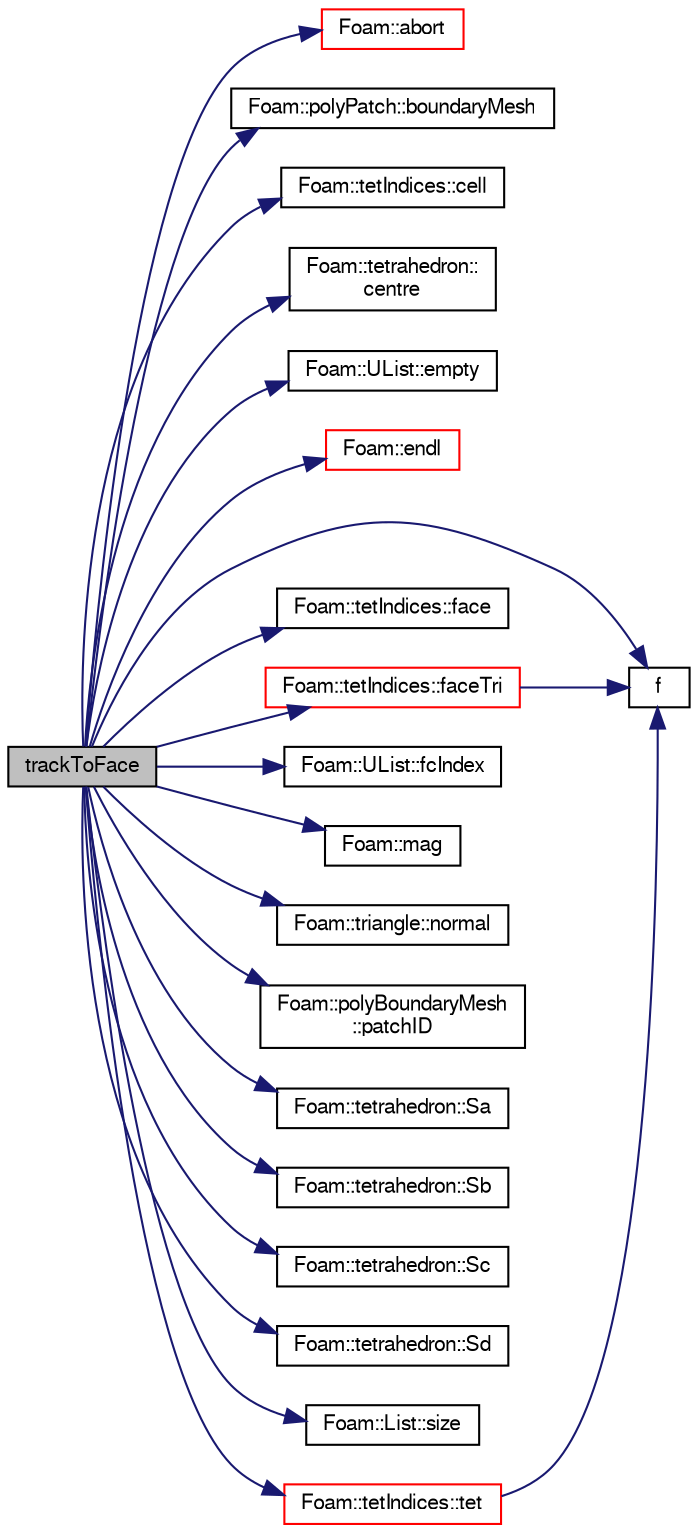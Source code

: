 digraph "trackToFace"
{
  bgcolor="transparent";
  edge [fontname="FreeSans",fontsize="10",labelfontname="FreeSans",labelfontsize="10"];
  node [fontname="FreeSans",fontsize="10",shape=record];
  rankdir="LR";
  Node1 [label="trackToFace",height=0.2,width=0.4,color="black", fillcolor="grey75", style="filled" fontcolor="black"];
  Node1 -> Node2 [color="midnightblue",fontsize="10",style="solid",fontname="FreeSans"];
  Node2 [label="Foam::abort",height=0.2,width=0.4,color="red",URL="$a10237.html#a447107a607d03e417307c203fa5fb44b"];
  Node1 -> Node3 [color="midnightblue",fontsize="10",style="solid",fontname="FreeSans"];
  Node3 [label="Foam::polyPatch::boundaryMesh",height=0.2,width=0.4,color="black",URL="$a01877.html#a967e2a9a4a6da59154f932595447adc9",tooltip="Return boundaryMesh reference. "];
  Node1 -> Node4 [color="midnightblue",fontsize="10",style="solid",fontname="FreeSans"];
  Node4 [label="Foam::tetIndices::cell",height=0.2,width=0.4,color="black",URL="$a02498.html#abd964e612948e0da2bdb37221829aa37",tooltip="Return the cell. "];
  Node1 -> Node5 [color="midnightblue",fontsize="10",style="solid",fontname="FreeSans"];
  Node5 [label="Foam::tetrahedron::\lcentre",height=0.2,width=0.4,color="black",URL="$a02502.html#aa827cbb8a8c37bb9d4e1ef7eaa234792",tooltip="Return centre (centroid) "];
  Node1 -> Node6 [color="midnightblue",fontsize="10",style="solid",fontname="FreeSans"];
  Node6 [label="Foam::UList::empty",height=0.2,width=0.4,color="black",URL="$a02659.html#ac6e61de369e994009e36f344f99c15ad",tooltip="Return true if the UList is empty (ie, size() is zero). "];
  Node1 -> Node7 [color="midnightblue",fontsize="10",style="solid",fontname="FreeSans"];
  Node7 [label="Foam::endl",height=0.2,width=0.4,color="red",URL="$a10237.html#a2db8fe02a0d3909e9351bb4275b23ce4",tooltip="Add newline and flush stream. "];
  Node1 -> Node8 [color="midnightblue",fontsize="10",style="solid",fontname="FreeSans"];
  Node8 [label="f",height=0.2,width=0.4,color="black",URL="$a03529.html#a888be93833ac7a23170555c69c690288"];
  Node1 -> Node9 [color="midnightblue",fontsize="10",style="solid",fontname="FreeSans"];
  Node9 [label="Foam::tetIndices::face",height=0.2,width=0.4,color="black",URL="$a02498.html#aa7c10231d818b82cefb2bb4ef6d92494",tooltip="Return the face. "];
  Node1 -> Node10 [color="midnightblue",fontsize="10",style="solid",fontname="FreeSans"];
  Node10 [label="Foam::tetIndices::faceTri",height=0.2,width=0.4,color="red",URL="$a02498.html#ad07ec7e5f97159ccc9a01f9af7b89716",tooltip="Return the geometry corresponding to the tri on the. "];
  Node10 -> Node8 [color="midnightblue",fontsize="10",style="solid",fontname="FreeSans"];
  Node1 -> Node11 [color="midnightblue",fontsize="10",style="solid",fontname="FreeSans"];
  Node11 [label="Foam::UList::fcIndex",height=0.2,width=0.4,color="black",URL="$a02659.html#af4d05e19e6cdc80f0c7acd5bbe250f69",tooltip="Return the forward circular index, i.e. the next index. "];
  Node1 -> Node12 [color="midnightblue",fontsize="10",style="solid",fontname="FreeSans"];
  Node12 [label="Foam::mag",height=0.2,width=0.4,color="black",URL="$a10237.html#a929da2a3fdcf3dacbbe0487d3a330dae"];
  Node1 -> Node13 [color="midnightblue",fontsize="10",style="solid",fontname="FreeSans"];
  Node13 [label="Foam::triangle::normal",height=0.2,width=0.4,color="black",URL="$a02603.html#a963c106e06be61ecce2fde38b05b5989",tooltip="Return vector normal. "];
  Node1 -> Node14 [color="midnightblue",fontsize="10",style="solid",fontname="FreeSans"];
  Node14 [label="Foam::polyBoundaryMesh\l::patchID",height=0.2,width=0.4,color="black",URL="$a01855.html#aa3446017bbf9e5b33aff322cb86f2072",tooltip="Per boundary face label the patch index. "];
  Node1 -> Node15 [color="midnightblue",fontsize="10",style="solid",fontname="FreeSans"];
  Node15 [label="Foam::tetrahedron::Sa",height=0.2,width=0.4,color="black",URL="$a02502.html#aa2096ae8f9a3a42abaf01bba3e534f42",tooltip="Return face normal. "];
  Node1 -> Node16 [color="midnightblue",fontsize="10",style="solid",fontname="FreeSans"];
  Node16 [label="Foam::tetrahedron::Sb",height=0.2,width=0.4,color="black",URL="$a02502.html#adcf3a162010529233d73c393bcaddcfb"];
  Node1 -> Node17 [color="midnightblue",fontsize="10",style="solid",fontname="FreeSans"];
  Node17 [label="Foam::tetrahedron::Sc",height=0.2,width=0.4,color="black",URL="$a02502.html#ac0ea1d63cf35356030990b3bcfb87689"];
  Node1 -> Node18 [color="midnightblue",fontsize="10",style="solid",fontname="FreeSans"];
  Node18 [label="Foam::tetrahedron::Sd",height=0.2,width=0.4,color="black",URL="$a02502.html#aba63a50555b995f5ecfc61ec08fa699a"];
  Node1 -> Node19 [color="midnightblue",fontsize="10",style="solid",fontname="FreeSans"];
  Node19 [label="Foam::List::size",height=0.2,width=0.4,color="black",URL="$a01325.html#a8a5f6fa29bd4b500caf186f60245b384",tooltip="Override size to be inconsistent with allocated storage. "];
  Node1 -> Node20 [color="midnightblue",fontsize="10",style="solid",fontname="FreeSans"];
  Node20 [label="Foam::tetIndices::tet",height=0.2,width=0.4,color="red",URL="$a02498.html#abb6833818ccf906c21e0a434a44c7f8e",tooltip="Return the geometry corresponding to this tet from the. "];
  Node20 -> Node8 [color="midnightblue",fontsize="10",style="solid",fontname="FreeSans"];
}
